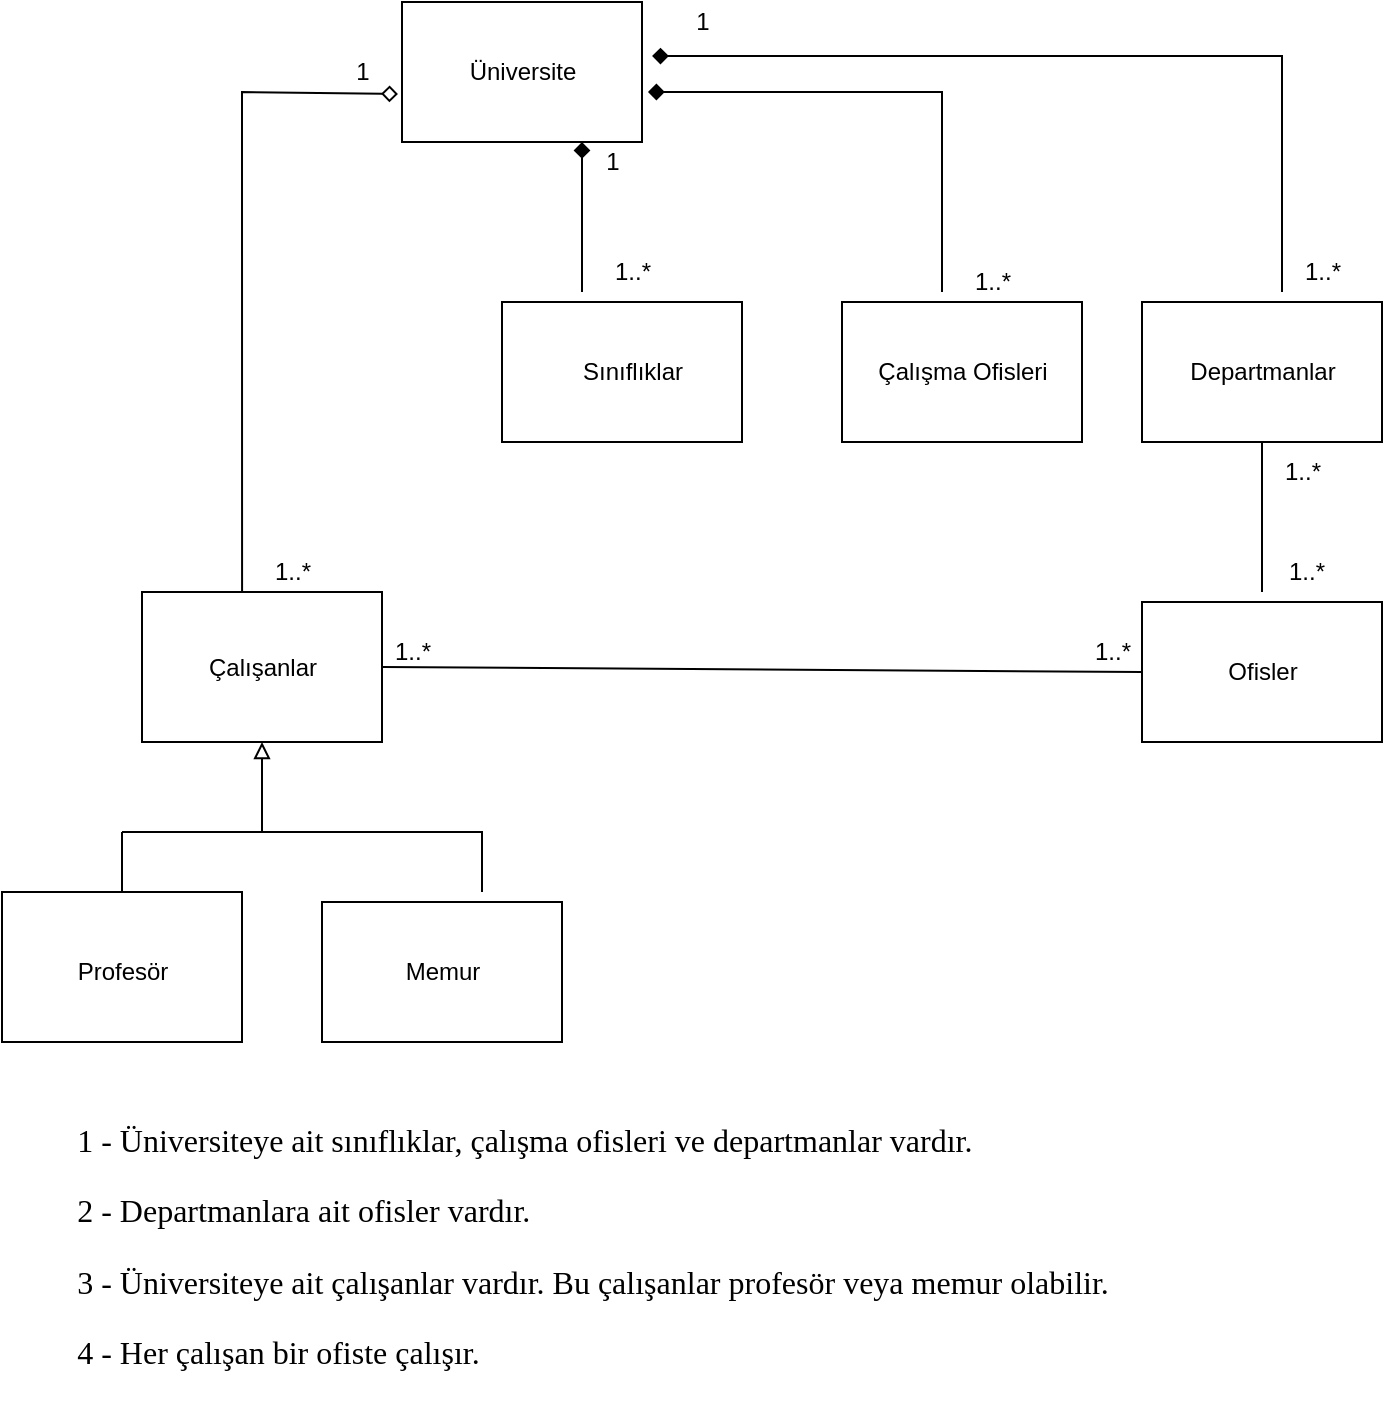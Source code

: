 <mxfile version="16.1.0" type="github">
  <diagram id="oBByx5MaTsOQGEnDjWTr" name="Page-1">
    <mxGraphModel dx="718" dy="565" grid="1" gridSize="10" guides="1" tooltips="1" connect="1" arrows="1" fold="1" page="1" pageScale="1" pageWidth="850" pageHeight="1100" math="0" shadow="0">
      <root>
        <mxCell id="0" />
        <mxCell id="1" parent="0" />
        <object label="" Üniversite="" id="cn53ch8AMDV2PgBqFk1N-1">
          <mxCell style="rounded=0;whiteSpace=wrap;html=1;" vertex="1" parent="1">
            <mxGeometry x="310" y="85" width="120" height="70" as="geometry" />
          </mxCell>
        </object>
        <mxCell id="cn53ch8AMDV2PgBqFk1N-21" value="" style="edgeStyle=none;rounded=0;orthogonalLoop=1;jettySize=auto;html=1;endArrow=diamond;endFill=1;entryX=0.75;entryY=1;entryDx=0;entryDy=0;" edge="1" parent="1" target="cn53ch8AMDV2PgBqFk1N-1">
          <mxGeometry relative="1" as="geometry">
            <mxPoint x="400" y="230" as="sourcePoint" />
            <mxPoint x="420" y="230" as="targetPoint" />
          </mxGeometry>
        </mxCell>
        <mxCell id="cn53ch8AMDV2PgBqFk1N-2" value="Üniversite" style="text;html=1;resizable=0;autosize=1;align=center;verticalAlign=middle;points=[];fillColor=none;strokeColor=none;rounded=0;" vertex="1" parent="1">
          <mxGeometry x="335" y="110" width="70" height="20" as="geometry" />
        </mxCell>
        <object label="" Üniversite="" id="cn53ch8AMDV2PgBqFk1N-3">
          <mxCell style="rounded=0;whiteSpace=wrap;html=1;" vertex="1" parent="1">
            <mxGeometry x="360" y="235" width="120" height="70" as="geometry" />
          </mxCell>
        </object>
        <object label="" Üniversite="" id="cn53ch8AMDV2PgBqFk1N-7">
          <mxCell style="rounded=0;whiteSpace=wrap;html=1;" vertex="1" parent="1">
            <mxGeometry x="530" y="235" width="120" height="70" as="geometry" />
          </mxCell>
        </object>
        <object label="" Üniversite="" id="cn53ch8AMDV2PgBqFk1N-9">
          <mxCell style="rounded=0;whiteSpace=wrap;html=1;" vertex="1" parent="1">
            <mxGeometry x="680" y="235" width="120" height="70" as="geometry" />
          </mxCell>
        </object>
        <object label="" Üniversite="" id="cn53ch8AMDV2PgBqFk1N-13">
          <mxCell style="rounded=0;whiteSpace=wrap;html=1;" vertex="1" parent="1">
            <mxGeometry x="680" y="385" width="120" height="70" as="geometry" />
          </mxCell>
        </object>
        <mxCell id="cn53ch8AMDV2PgBqFk1N-22" value="" style="edgeStyle=none;rounded=0;orthogonalLoop=1;jettySize=auto;html=1;endArrow=diamond;endFill=1;entryX=1.025;entryY=0.643;entryDx=0;entryDy=0;entryPerimeter=0;" edge="1" parent="1" target="cn53ch8AMDV2PgBqFk1N-1">
          <mxGeometry relative="1" as="geometry">
            <mxPoint x="580" y="230" as="sourcePoint" />
            <mxPoint x="500" y="95" as="targetPoint" />
            <Array as="points">
              <mxPoint x="580" y="130" />
            </Array>
          </mxGeometry>
        </mxCell>
        <mxCell id="cn53ch8AMDV2PgBqFk1N-23" value="" style="edgeStyle=none;rounded=0;orthogonalLoop=1;jettySize=auto;html=1;endArrow=diamond;endFill=1;entryX=1.042;entryY=0.386;entryDx=0;entryDy=0;entryPerimeter=0;" edge="1" parent="1" target="cn53ch8AMDV2PgBqFk1N-1">
          <mxGeometry relative="1" as="geometry">
            <mxPoint x="750" y="230" as="sourcePoint" />
            <mxPoint x="603" y="110.01" as="targetPoint" />
            <Array as="points">
              <mxPoint x="750" y="112" />
            </Array>
          </mxGeometry>
        </mxCell>
        <mxCell id="cn53ch8AMDV2PgBqFk1N-25" value="Sınıflıklar" style="text;html=1;resizable=0;autosize=1;align=center;verticalAlign=middle;points=[];fillColor=none;strokeColor=none;rounded=0;" vertex="1" parent="1">
          <mxGeometry x="390" y="260" width="70" height="20" as="geometry" />
        </mxCell>
        <mxCell id="cn53ch8AMDV2PgBqFk1N-26" value="Çalışma Ofisleri" style="text;html=1;resizable=0;autosize=1;align=center;verticalAlign=middle;points=[];fillColor=none;strokeColor=none;rounded=0;" vertex="1" parent="1">
          <mxGeometry x="540" y="260" width="100" height="20" as="geometry" />
        </mxCell>
        <mxCell id="cn53ch8AMDV2PgBqFk1N-27" value="Departmanlar" style="text;html=1;resizable=0;autosize=1;align=center;verticalAlign=middle;points=[];fillColor=none;strokeColor=none;rounded=0;" vertex="1" parent="1">
          <mxGeometry x="695" y="260" width="90" height="20" as="geometry" />
        </mxCell>
        <mxCell id="cn53ch8AMDV2PgBqFk1N-28" value="Ofisler" style="text;html=1;resizable=0;autosize=1;align=center;verticalAlign=middle;points=[];fillColor=none;strokeColor=none;rounded=0;" vertex="1" parent="1">
          <mxGeometry x="715" y="410" width="50" height="20" as="geometry" />
        </mxCell>
        <mxCell id="cn53ch8AMDV2PgBqFk1N-31" value="" style="edgeStyle=none;rounded=0;orthogonalLoop=1;jettySize=auto;html=1;endArrow=diamond;endFill=0;entryX=-0.017;entryY=0.657;entryDx=0;entryDy=0;entryPerimeter=0;exitX=0.417;exitY=0.013;exitDx=0;exitDy=0;exitPerimeter=0;" edge="1" parent="1" source="cn53ch8AMDV2PgBqFk1N-5" target="cn53ch8AMDV2PgBqFk1N-1">
          <mxGeometry relative="1" as="geometry">
            <mxPoint x="239.5" y="230" as="sourcePoint" />
            <mxPoint x="240" y="50" as="targetPoint" />
            <Array as="points">
              <mxPoint x="230" y="130" />
            </Array>
          </mxGeometry>
        </mxCell>
        <mxCell id="cn53ch8AMDV2PgBqFk1N-34" value="" style="endArrow=none;html=1;rounded=0;exitX=0.5;exitY=0;exitDx=0;exitDy=0;" edge="1" parent="1" source="cn53ch8AMDV2PgBqFk1N-15">
          <mxGeometry width="50" height="50" relative="1" as="geometry">
            <mxPoint x="440" y="310" as="sourcePoint" />
            <mxPoint x="170" y="500" as="targetPoint" />
          </mxGeometry>
        </mxCell>
        <mxCell id="cn53ch8AMDV2PgBqFk1N-35" value="" style="endArrow=none;html=1;rounded=0;entryX=0.5;entryY=1;entryDx=0;entryDy=0;" edge="1" parent="1" target="cn53ch8AMDV2PgBqFk1N-9">
          <mxGeometry width="50" height="50" relative="1" as="geometry">
            <mxPoint x="740" y="380" as="sourcePoint" />
            <mxPoint x="490" y="260" as="targetPoint" />
            <Array as="points" />
          </mxGeometry>
        </mxCell>
        <mxCell id="cn53ch8AMDV2PgBqFk1N-36" value="1..*" style="text;html=1;resizable=0;autosize=1;align=center;verticalAlign=middle;points=[];fillColor=none;strokeColor=none;rounded=0;" vertex="1" parent="1">
          <mxGeometry x="745" y="310" width="30" height="20" as="geometry" />
        </mxCell>
        <mxCell id="cn53ch8AMDV2PgBqFk1N-37" value="1..*" style="text;html=1;resizable=0;autosize=1;align=center;verticalAlign=middle;points=[];fillColor=none;strokeColor=none;rounded=0;" vertex="1" parent="1">
          <mxGeometry x="747" y="360" width="30" height="20" as="geometry" />
        </mxCell>
        <mxCell id="cn53ch8AMDV2PgBqFk1N-38" value="1" style="text;html=1;resizable=0;autosize=1;align=center;verticalAlign=middle;points=[];fillColor=none;strokeColor=none;rounded=0;" vertex="1" parent="1">
          <mxGeometry x="450" y="85" width="20" height="20" as="geometry" />
        </mxCell>
        <mxCell id="cn53ch8AMDV2PgBqFk1N-39" value="1..*" style="text;html=1;resizable=0;autosize=1;align=center;verticalAlign=middle;points=[];fillColor=none;strokeColor=none;rounded=0;" vertex="1" parent="1">
          <mxGeometry x="755" y="210" width="30" height="20" as="geometry" />
        </mxCell>
        <mxCell id="cn53ch8AMDV2PgBqFk1N-40" value="1..*" style="text;html=1;resizable=0;autosize=1;align=center;verticalAlign=middle;points=[];fillColor=none;strokeColor=none;rounded=0;" vertex="1" parent="1">
          <mxGeometry x="590" y="215" width="30" height="20" as="geometry" />
        </mxCell>
        <mxCell id="cn53ch8AMDV2PgBqFk1N-41" value="1..*" style="text;html=1;resizable=0;autosize=1;align=center;verticalAlign=middle;points=[];fillColor=none;strokeColor=none;rounded=0;" vertex="1" parent="1">
          <mxGeometry x="410" y="210" width="30" height="20" as="geometry" />
        </mxCell>
        <mxCell id="cn53ch8AMDV2PgBqFk1N-43" value="1" style="text;html=1;resizable=0;autosize=1;align=center;verticalAlign=middle;points=[];fillColor=none;strokeColor=none;rounded=0;" vertex="1" parent="1">
          <mxGeometry x="405" y="155" width="20" height="20" as="geometry" />
        </mxCell>
        <mxCell id="cn53ch8AMDV2PgBqFk1N-44" value="1" style="text;html=1;resizable=0;autosize=1;align=center;verticalAlign=middle;points=[];fillColor=none;strokeColor=none;rounded=0;" vertex="1" parent="1">
          <mxGeometry x="280" y="110" width="20" height="20" as="geometry" />
        </mxCell>
        <mxCell id="cn53ch8AMDV2PgBqFk1N-45" value="" style="group" vertex="1" connectable="0" parent="1">
          <mxGeometry x="110" y="360" width="280" height="245" as="geometry" />
        </mxCell>
        <object label="" Üniversite="" id="cn53ch8AMDV2PgBqFk1N-5">
          <mxCell style="rounded=0;whiteSpace=wrap;html=1;" vertex="1" parent="cn53ch8AMDV2PgBqFk1N-45">
            <mxGeometry x="70" y="20" width="120" height="75" as="geometry" />
          </mxCell>
        </object>
        <object label="" Üniversite="" id="cn53ch8AMDV2PgBqFk1N-15">
          <mxCell style="rounded=0;whiteSpace=wrap;html=1;" vertex="1" parent="cn53ch8AMDV2PgBqFk1N-45">
            <mxGeometry y="170" width="120" height="75" as="geometry" />
          </mxCell>
        </object>
        <object label="" Üniversite="" id="cn53ch8AMDV2PgBqFk1N-17">
          <mxCell style="rounded=0;whiteSpace=wrap;html=1;" vertex="1" parent="cn53ch8AMDV2PgBqFk1N-45">
            <mxGeometry x="160" y="175" width="120" height="70" as="geometry" />
          </mxCell>
        </object>
        <mxCell id="cn53ch8AMDV2PgBqFk1N-29" value="Profesör" style="text;html=1;resizable=0;autosize=1;align=center;verticalAlign=middle;points=[];fillColor=none;strokeColor=none;rounded=0;" vertex="1" parent="cn53ch8AMDV2PgBqFk1N-45">
          <mxGeometry x="30" y="200" width="60" height="20" as="geometry" />
        </mxCell>
        <mxCell id="cn53ch8AMDV2PgBqFk1N-30" value="Memur" style="text;html=1;resizable=0;autosize=1;align=center;verticalAlign=middle;points=[];fillColor=none;strokeColor=none;rounded=0;" vertex="1" parent="cn53ch8AMDV2PgBqFk1N-45">
          <mxGeometry x="195" y="200" width="50" height="20" as="geometry" />
        </mxCell>
        <mxCell id="cn53ch8AMDV2PgBqFk1N-32" value="" style="edgeStyle=none;rounded=0;orthogonalLoop=1;jettySize=auto;html=1;endArrow=block;endFill=0;entryX=0.5;entryY=1;entryDx=0;entryDy=0;" edge="1" parent="cn53ch8AMDV2PgBqFk1N-45" target="cn53ch8AMDV2PgBqFk1N-5">
          <mxGeometry relative="1" as="geometry">
            <mxPoint x="60" y="140" as="sourcePoint" />
            <mxPoint x="90" y="55" as="targetPoint" />
            <Array as="points">
              <mxPoint x="130" y="140" />
            </Array>
          </mxGeometry>
        </mxCell>
        <mxCell id="cn53ch8AMDV2PgBqFk1N-33" value="" style="endArrow=none;html=1;rounded=0;" edge="1" parent="cn53ch8AMDV2PgBqFk1N-45">
          <mxGeometry width="50" height="50" relative="1" as="geometry">
            <mxPoint x="130" y="140" as="sourcePoint" />
            <mxPoint x="240" y="170" as="targetPoint" />
            <Array as="points">
              <mxPoint x="240" y="140" />
            </Array>
          </mxGeometry>
        </mxCell>
        <mxCell id="cn53ch8AMDV2PgBqFk1N-42" value="1..*" style="text;html=1;resizable=0;autosize=1;align=center;verticalAlign=middle;points=[];fillColor=none;strokeColor=none;rounded=0;" vertex="1" parent="cn53ch8AMDV2PgBqFk1N-45">
          <mxGeometry x="130" width="30" height="20" as="geometry" />
        </mxCell>
        <mxCell id="cn53ch8AMDV2PgBqFk1N-47" value="Çalışanlar" style="text;html=1;resizable=0;autosize=1;align=center;verticalAlign=middle;points=[];fillColor=none;strokeColor=none;rounded=0;" vertex="1" parent="cn53ch8AMDV2PgBqFk1N-45">
          <mxGeometry x="95" y="47.5" width="70" height="20" as="geometry" />
        </mxCell>
        <mxCell id="cn53ch8AMDV2PgBqFk1N-49" value="1..*" style="text;html=1;resizable=0;autosize=1;align=center;verticalAlign=middle;points=[];fillColor=none;strokeColor=none;rounded=0;" vertex="1" parent="cn53ch8AMDV2PgBqFk1N-45">
          <mxGeometry x="190" y="40" width="30" height="20" as="geometry" />
        </mxCell>
        <mxCell id="cn53ch8AMDV2PgBqFk1N-48" value="" style="endArrow=none;html=1;rounded=0;entryX=0;entryY=0.5;entryDx=0;entryDy=0;exitX=1;exitY=0.5;exitDx=0;exitDy=0;" edge="1" parent="1" source="cn53ch8AMDV2PgBqFk1N-5" target="cn53ch8AMDV2PgBqFk1N-13">
          <mxGeometry width="50" height="50" relative="1" as="geometry">
            <mxPoint x="440" y="420" as="sourcePoint" />
            <mxPoint x="490" y="370" as="targetPoint" />
          </mxGeometry>
        </mxCell>
        <mxCell id="cn53ch8AMDV2PgBqFk1N-50" value="1..*" style="text;html=1;resizable=0;autosize=1;align=center;verticalAlign=middle;points=[];fillColor=none;strokeColor=none;rounded=0;" vertex="1" parent="1">
          <mxGeometry x="650" y="400" width="30" height="20" as="geometry" />
        </mxCell>
        <mxCell id="cn53ch8AMDV2PgBqFk1N-51" value="&lt;p style=&quot;font-size: 16px ; box-sizing: border-box ; margin-top: 0px ; margin-bottom: 1rem ; font-family: &amp;#34;pt serif&amp;#34; , serif ; text-align: left ; background-color: rgb(255 , 255 , 255)&quot;&gt;1 - Üniversiteye ait sınıflıklar, çalışma ofisleri ve departmanlar vardır.&lt;/p&gt;&lt;p style=&quot;font-size: 16px ; box-sizing: border-box ; margin-top: 0px ; margin-bottom: 1rem ; font-family: &amp;#34;pt serif&amp;#34; , serif ; text-align: left ; background-color: rgb(255 , 255 , 255)&quot;&gt;2 - Departmanlara ait ofisler vardır.&lt;/p&gt;&lt;p style=&quot;font-size: 16px ; box-sizing: border-box ; margin-top: 0px ; margin-bottom: 1rem ; font-family: &amp;#34;pt serif&amp;#34; , serif ; text-align: left ; background-color: rgb(255 , 255 , 255)&quot;&gt;3 - Üniversiteye ait çalışanlar vardır. Bu çalışanlar profesör veya memur olabilir.&lt;/p&gt;&lt;p style=&quot;font-size: 16px ; box-sizing: border-box ; margin-top: 0px ; margin-bottom: 1rem ; font-family: &amp;#34;pt serif&amp;#34; , serif ; text-align: left ; background-color: rgb(255 , 255 , 255)&quot;&gt;4 - Her çalışan bir ofiste çalışır.&lt;/p&gt;" style="text;html=1;resizable=0;autosize=1;align=center;verticalAlign=middle;points=[];fillColor=none;strokeColor=none;rounded=0;" vertex="1" parent="1">
          <mxGeometry x="115" y="650" width="580" height="130" as="geometry" />
        </mxCell>
      </root>
    </mxGraphModel>
  </diagram>
</mxfile>
